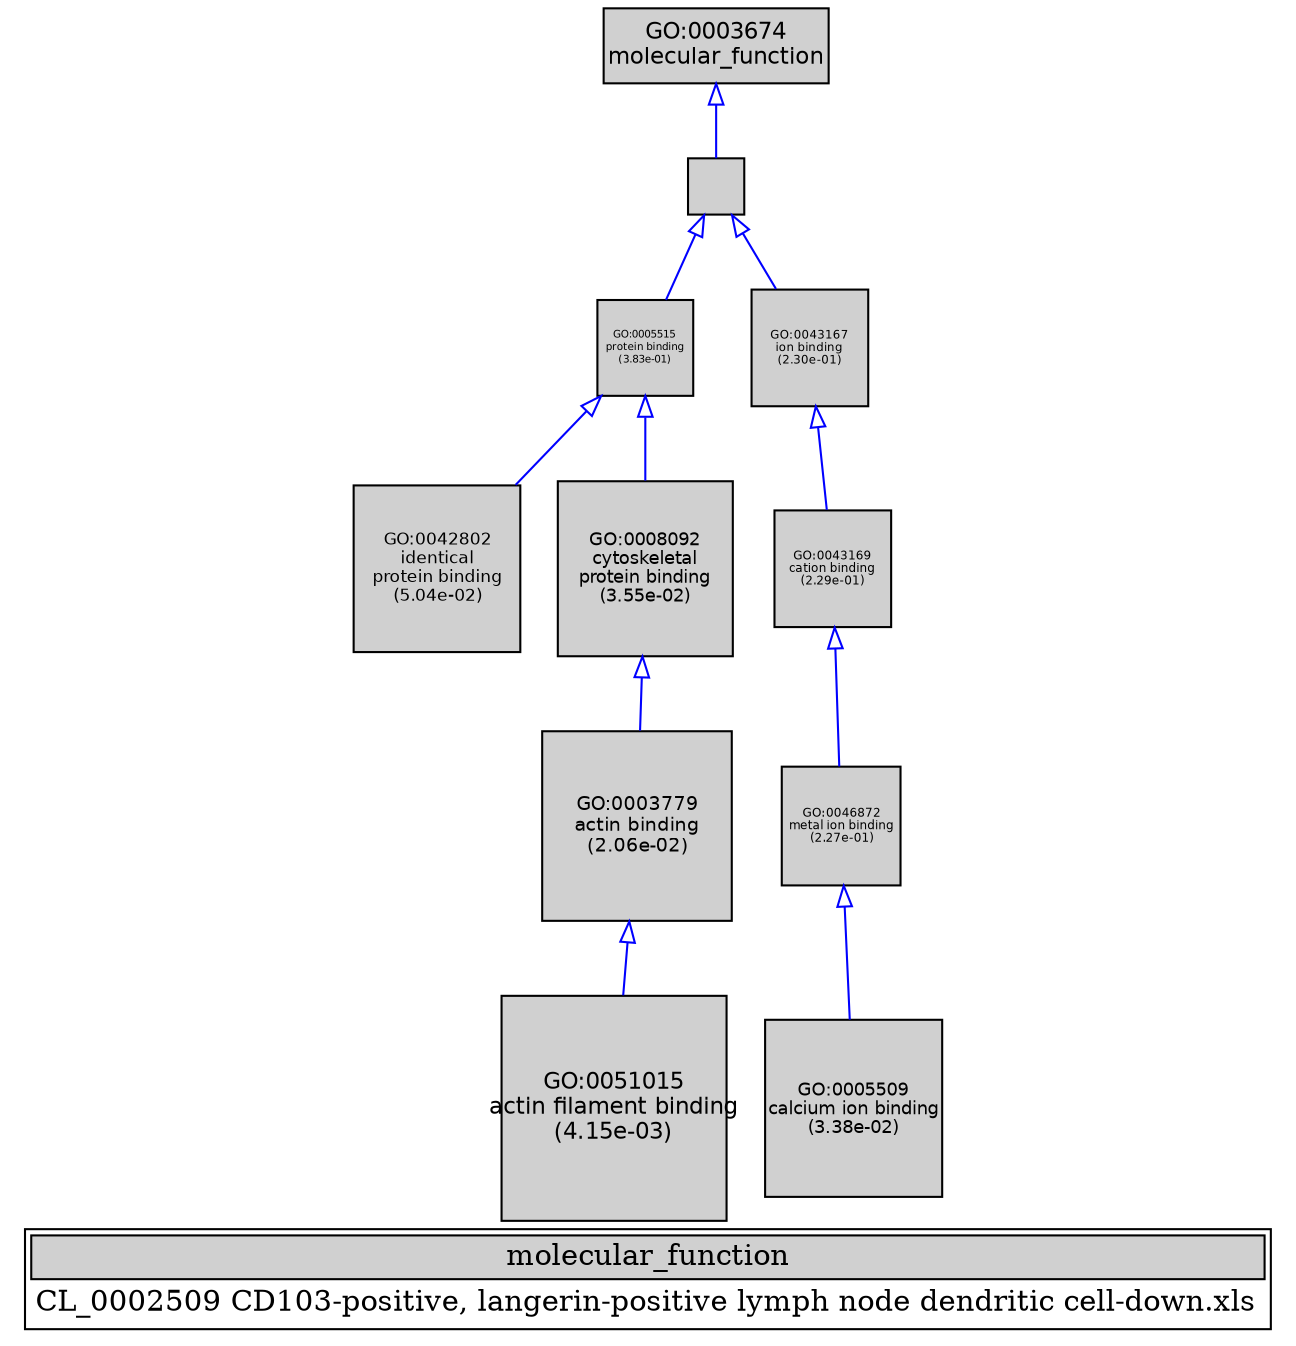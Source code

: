 digraph "molecular_function" {
graph [ bgcolor = "#FFFFFF", label = <<TABLE COLOR="black" BGCOLOR="white"><TR><TD COLSPAN="2" BGCOLOR="#D0D0D0"><FONT COLOR="black">molecular_function</FONT></TD></TR><TR><TD BORDER="0">CL_0002509 CD103-positive, langerin-positive lymph node dendritic cell-down.xls</TD></TR></TABLE>> ];
node [ fontname = "Helvetica" ];

subgraph "nodes" {

node [ style = "filled", fixedsize = "true", width = 1, shape = "box", fontsize = 9, fillcolor = "#D0D0D0", fontcolor = "black", color = "black" ];

"GO:0046872" [ URL = "#GO:0046872", label = <<TABLE BORDER="0"><TR><TD>GO:0046872<BR/>metal ion binding<BR/>(2.27e-01)</TD></TR></TABLE>>, width = 0.784909892107, shape = "box", fontsize = 5.65135122317, height = 0.784909892107 ];
"GO:0005509" [ URL = "#GO:0005509", label = <<TABLE BORDER="0"><TR><TD>GO:0005509<BR/>calcium ion binding<BR/>(3.38e-02)</TD></TR></TABLE>>, width = 1.18008302489, shape = "box", fontsize = 8.49659777918, height = 1.18008302489 ];
"GO:0042802" [ URL = "#GO:0042802", label = <<TABLE BORDER="0"><TR><TD>GO:0042802<BR/>identical<BR/>protein binding<BR/>(5.04e-02)</TD></TR></TABLE>>, width = 1.10919838402, shape = "box", fontsize = 7.98622836493, height = 1.10919838402 ];
"GO:0051015" [ URL = "#GO:0051015", label = <<TABLE BORDER="0"><TR><TD>GO:0051015<BR/>actin filament binding<BR/>(4.15e-03)</TD></TR></TABLE>>, width = 1.5, shape = "box", fontsize = 10.8, height = 1.5 ];
"GO:0005488" [ URL = "#GO:0005488", label = "", width = 0.374030657005, shape = "box", height = 0.374030657005 ];
"GO:0003674" [ URL = "#GO:0003674", label = <<TABLE BORDER="0"><TR><TD>GO:0003674<BR/>molecular_function</TD></TR></TABLE>>, width = 1.5, shape = "box", fontsize = 10.8 ];
"GO:0008092" [ URL = "#GO:0008092", label = <<TABLE BORDER="0"><TR><TD>GO:0008092<BR/>cytoskeletal<BR/>protein binding<BR/>(3.55e-02)</TD></TR></TABLE>>, width = 1.17157792862, shape = "box", fontsize = 8.43536108604, height = 1.17157792862 ];
"GO:0005515" [ URL = "#GO:0005515", label = <<TABLE BORDER="0"><TR><TD>GO:0005515<BR/>protein binding<BR/>(3.83e-01)</TD></TR></TABLE>>, width = 0.634355047035, shape = "box", fontsize = 5.0, height = 0.634355047035 ];
"GO:0043169" [ URL = "#GO:0043169", label = <<TABLE BORDER="0"><TR><TD>GO:0043169<BR/>cation binding<BR/>(2.29e-01)</TD></TR></TABLE>>, width = 0.781957215501, shape = "box", fontsize = 5.63009195161, height = 0.781957215501 ];
"GO:0003779" [ URL = "#GO:0003779", label = <<TABLE BORDER="0"><TR><TD>GO:0003779<BR/>actin binding<BR/>(2.06e-02)</TD></TR></TABLE>>, width = 1.26312595004, shape = "box", fontsize = 9.0945068403, height = 1.26312595004 ];
"GO:0043167" [ URL = "#GO:0043167", label = <<TABLE BORDER="0"><TR><TD>GO:0043167<BR/>ion binding<BR/>(2.30e-01)</TD></TR></TABLE>>, width = 0.781029401089, shape = "box", fontsize = 5.62341168784, height = 0.781029401089 ];
}
subgraph "edges" {


edge [ dir = "back", weight = 1 ];
subgraph "regulates" {


edge [ color = "cyan", arrowtail = "none" ];
subgraph "positive" {


edge [ color = "green", arrowtail = "vee" ];
}
subgraph "negative" {


edge [ color = "red", arrowtail = "tee" ];
}
}
subgraph "part_of" {


edge [ color = "purple", arrowtail = "diamond", weight = 2.5 ];
}
subgraph "is_a" {


edge [ color = "blue", arrowtail = "empty", weight = 5.0 ];
"GO:0005488" -> "GO:0043167";
"GO:0005515" -> "GO:0042802";
"GO:0008092" -> "GO:0003779";
"GO:0043169" -> "GO:0046872";
"GO:0003779" -> "GO:0051015";
"GO:0005488" -> "GO:0005515";
"GO:0046872" -> "GO:0005509";
"GO:0003674" -> "GO:0005488";
"GO:0043167" -> "GO:0043169";
"GO:0005515" -> "GO:0008092";
}
}
}
